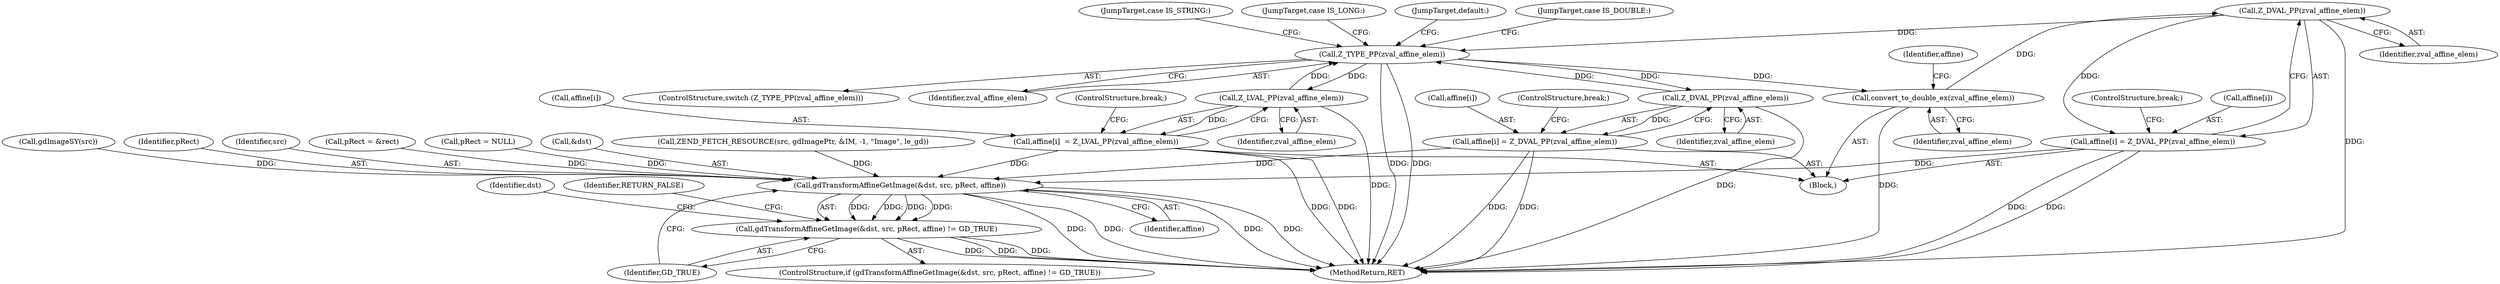 digraph "0_php-src_2938329ce19cb8c4197dec146c3ec887c6f61d01_2@pointer" {
"1000194" [label="(Call,Z_DVAL_PP(zval_affine_elem))"];
"1000188" [label="(Call,convert_to_double_ex(zval_affine_elem))"];
"1000168" [label="(Call,Z_TYPE_PP(zval_affine_elem))"];
"1000184" [label="(Call,Z_DVAL_PP(zval_affine_elem))"];
"1000194" [label="(Call,Z_DVAL_PP(zval_affine_elem))"];
"1000176" [label="(Call,Z_LVAL_PP(zval_affine_elem))"];
"1000172" [label="(Call,affine[i]  = Z_LVAL_PP(zval_affine_elem))"];
"1000339" [label="(Call,gdTransformAffineGetImage(&dst, src, pRect, affine))"];
"1000338" [label="(Call,gdTransformAffineGetImage(&dst, src, pRect, affine) != GD_TRUE)"];
"1000180" [label="(Call,affine[i] = Z_DVAL_PP(zval_affine_elem))"];
"1000190" [label="(Call,affine[i] = Z_DVAL_PP(zval_affine_elem))"];
"1000197" [label="(JumpTarget,default:)"];
"1000170" [label="(Block,)"];
"1000191" [label="(Call,affine[i])"];
"1000343" [label="(Identifier,pRect)"];
"1000195" [label="(Identifier,zval_affine_elem)"];
"1000180" [label="(Call,affine[i] = Z_DVAL_PP(zval_affine_elem))"];
"1000342" [label="(Identifier,src)"];
"1000194" [label="(Call,Z_DVAL_PP(zval_affine_elem))"];
"1000173" [label="(Call,affine[i])"];
"1000176" [label="(Call,Z_LVAL_PP(zval_affine_elem))"];
"1000177" [label="(Identifier,zval_affine_elem)"];
"1000337" [label="(ControlStructure,if (gdTransformAffineGetImage(&dst, src, pRect, affine) != GD_TRUE))"];
"1000339" [label="(Call,gdTransformAffineGetImage(&dst, src, pRect, affine))"];
"1000304" [label="(Call,pRect = &rect)"];
"1000179" [label="(JumpTarget,case IS_DOUBLE:)"];
"1000334" [label="(Call,pRect = NULL)"];
"1000347" [label="(Identifier,RETURN_FALSE)"];
"1000189" [label="(Identifier,zval_affine_elem)"];
"1000190" [label="(Call,affine[i] = Z_DVAL_PP(zval_affine_elem))"];
"1000350" [label="(Identifier,dst)"];
"1000181" [label="(Call,affine[i])"];
"1000167" [label="(ControlStructure,switch (Z_TYPE_PP(zval_affine_elem)))"];
"1000188" [label="(Call,convert_to_double_ex(zval_affine_elem))"];
"1000345" [label="(Identifier,GD_TRUE)"];
"1000187" [label="(JumpTarget,case IS_STRING:)"];
"1000340" [label="(Call,&dst)"];
"1000344" [label="(Identifier,affine)"];
"1000126" [label="(Call,ZEND_FETCH_RESOURCE(src, gdImagePtr, &IM, -1, \"Image\", le_gd))"];
"1000192" [label="(Identifier,affine)"];
"1000184" [label="(Call,Z_DVAL_PP(zval_affine_elem))"];
"1000178" [label="(ControlStructure,break;)"];
"1000185" [label="(Identifier,zval_affine_elem)"];
"1000169" [label="(Identifier,zval_affine_elem)"];
"1000332" [label="(Call,gdImageSY(src))"];
"1000360" [label="(MethodReturn,RET)"];
"1000338" [label="(Call,gdTransformAffineGetImage(&dst, src, pRect, affine) != GD_TRUE)"];
"1000171" [label="(JumpTarget,case IS_LONG:)"];
"1000168" [label="(Call,Z_TYPE_PP(zval_affine_elem))"];
"1000186" [label="(ControlStructure,break;)"];
"1000172" [label="(Call,affine[i]  = Z_LVAL_PP(zval_affine_elem))"];
"1000196" [label="(ControlStructure,break;)"];
"1000194" -> "1000190"  [label="AST: "];
"1000194" -> "1000195"  [label="CFG: "];
"1000195" -> "1000194"  [label="AST: "];
"1000190" -> "1000194"  [label="CFG: "];
"1000194" -> "1000360"  [label="DDG: "];
"1000194" -> "1000168"  [label="DDG: "];
"1000194" -> "1000190"  [label="DDG: "];
"1000188" -> "1000194"  [label="DDG: "];
"1000188" -> "1000170"  [label="AST: "];
"1000188" -> "1000189"  [label="CFG: "];
"1000189" -> "1000188"  [label="AST: "];
"1000192" -> "1000188"  [label="CFG: "];
"1000188" -> "1000360"  [label="DDG: "];
"1000168" -> "1000188"  [label="DDG: "];
"1000168" -> "1000167"  [label="AST: "];
"1000168" -> "1000169"  [label="CFG: "];
"1000169" -> "1000168"  [label="AST: "];
"1000171" -> "1000168"  [label="CFG: "];
"1000179" -> "1000168"  [label="CFG: "];
"1000187" -> "1000168"  [label="CFG: "];
"1000197" -> "1000168"  [label="CFG: "];
"1000168" -> "1000360"  [label="DDG: "];
"1000168" -> "1000360"  [label="DDG: "];
"1000184" -> "1000168"  [label="DDG: "];
"1000176" -> "1000168"  [label="DDG: "];
"1000168" -> "1000176"  [label="DDG: "];
"1000168" -> "1000184"  [label="DDG: "];
"1000184" -> "1000180"  [label="AST: "];
"1000184" -> "1000185"  [label="CFG: "];
"1000185" -> "1000184"  [label="AST: "];
"1000180" -> "1000184"  [label="CFG: "];
"1000184" -> "1000360"  [label="DDG: "];
"1000184" -> "1000180"  [label="DDG: "];
"1000176" -> "1000172"  [label="AST: "];
"1000176" -> "1000177"  [label="CFG: "];
"1000177" -> "1000176"  [label="AST: "];
"1000172" -> "1000176"  [label="CFG: "];
"1000176" -> "1000360"  [label="DDG: "];
"1000176" -> "1000172"  [label="DDG: "];
"1000172" -> "1000170"  [label="AST: "];
"1000173" -> "1000172"  [label="AST: "];
"1000178" -> "1000172"  [label="CFG: "];
"1000172" -> "1000360"  [label="DDG: "];
"1000172" -> "1000360"  [label="DDG: "];
"1000172" -> "1000339"  [label="DDG: "];
"1000339" -> "1000338"  [label="AST: "];
"1000339" -> "1000344"  [label="CFG: "];
"1000340" -> "1000339"  [label="AST: "];
"1000342" -> "1000339"  [label="AST: "];
"1000343" -> "1000339"  [label="AST: "];
"1000344" -> "1000339"  [label="AST: "];
"1000345" -> "1000339"  [label="CFG: "];
"1000339" -> "1000360"  [label="DDG: "];
"1000339" -> "1000360"  [label="DDG: "];
"1000339" -> "1000360"  [label="DDG: "];
"1000339" -> "1000360"  [label="DDG: "];
"1000339" -> "1000338"  [label="DDG: "];
"1000339" -> "1000338"  [label="DDG: "];
"1000339" -> "1000338"  [label="DDG: "];
"1000339" -> "1000338"  [label="DDG: "];
"1000332" -> "1000339"  [label="DDG: "];
"1000126" -> "1000339"  [label="DDG: "];
"1000304" -> "1000339"  [label="DDG: "];
"1000334" -> "1000339"  [label="DDG: "];
"1000180" -> "1000339"  [label="DDG: "];
"1000190" -> "1000339"  [label="DDG: "];
"1000338" -> "1000337"  [label="AST: "];
"1000338" -> "1000345"  [label="CFG: "];
"1000345" -> "1000338"  [label="AST: "];
"1000347" -> "1000338"  [label="CFG: "];
"1000350" -> "1000338"  [label="CFG: "];
"1000338" -> "1000360"  [label="DDG: "];
"1000338" -> "1000360"  [label="DDG: "];
"1000338" -> "1000360"  [label="DDG: "];
"1000180" -> "1000170"  [label="AST: "];
"1000181" -> "1000180"  [label="AST: "];
"1000186" -> "1000180"  [label="CFG: "];
"1000180" -> "1000360"  [label="DDG: "];
"1000180" -> "1000360"  [label="DDG: "];
"1000190" -> "1000170"  [label="AST: "];
"1000191" -> "1000190"  [label="AST: "];
"1000196" -> "1000190"  [label="CFG: "];
"1000190" -> "1000360"  [label="DDG: "];
"1000190" -> "1000360"  [label="DDG: "];
}
